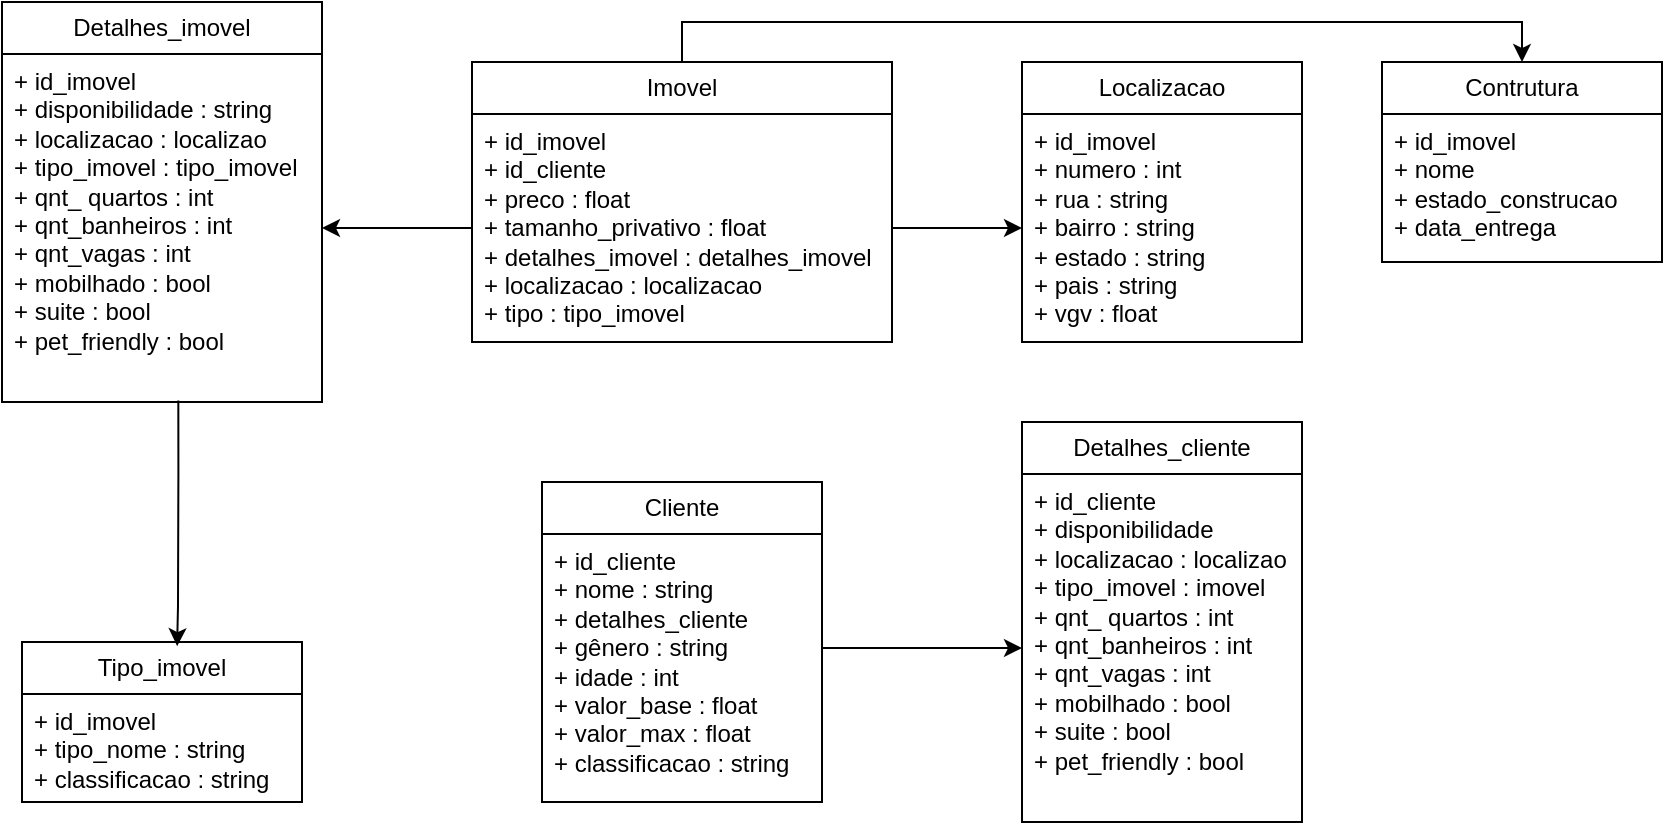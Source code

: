 <mxfile version="21.2.9" type="github">
  <diagram id="C5RBs43oDa-KdzZeNtuy" name="Page-1">
    <mxGraphModel dx="1434" dy="338" grid="1" gridSize="10" guides="1" tooltips="1" connect="1" arrows="1" fold="1" page="1" pageScale="1" pageWidth="827" pageHeight="1169" math="0" shadow="0">
      <root>
        <mxCell id="WIyWlLk6GJQsqaUBKTNV-0" />
        <mxCell id="WIyWlLk6GJQsqaUBKTNV-1" parent="WIyWlLk6GJQsqaUBKTNV-0" />
        <mxCell id="pt_M3kR0GjpwDkTq6W2H-54" style="edgeStyle=orthogonalEdgeStyle;rounded=0;orthogonalLoop=1;jettySize=auto;html=1;entryX=0.5;entryY=0;entryDx=0;entryDy=0;" edge="1" parent="WIyWlLk6GJQsqaUBKTNV-1" source="pt_M3kR0GjpwDkTq6W2H-0" target="pt_M3kR0GjpwDkTq6W2H-52">
          <mxGeometry relative="1" as="geometry">
            <Array as="points">
              <mxPoint x="160" y="30" />
              <mxPoint x="580" y="30" />
            </Array>
          </mxGeometry>
        </mxCell>
        <mxCell id="pt_M3kR0GjpwDkTq6W2H-0" value="Imovel" style="swimlane;fontStyle=0;childLayout=stackLayout;horizontal=1;startSize=26;fillColor=none;horizontalStack=0;resizeParent=1;resizeParentMax=0;resizeLast=0;collapsible=1;marginBottom=0;whiteSpace=wrap;html=1;" vertex="1" parent="WIyWlLk6GJQsqaUBKTNV-1">
          <mxGeometry x="55" y="50" width="210" height="140" as="geometry" />
        </mxCell>
        <mxCell id="pt_M3kR0GjpwDkTq6W2H-3" value="+ id_imovel&lt;br&gt;+ id_cliente&lt;br&gt;+ preco : float&lt;br&gt;+ tamanho_privativo : float&lt;br&gt;+ detalhes_imovel : detalhes_imovel&lt;br&gt;+ localizacao : localizacao&lt;br&gt;+ tipo : tipo_imovel" style="text;strokeColor=none;fillColor=none;align=left;verticalAlign=top;spacingLeft=4;spacingRight=4;overflow=hidden;rotatable=0;points=[[0,0.5],[1,0.5]];portConstraint=eastwest;whiteSpace=wrap;html=1;" vertex="1" parent="pt_M3kR0GjpwDkTq6W2H-0">
          <mxGeometry y="26" width="210" height="114" as="geometry" />
        </mxCell>
        <mxCell id="pt_M3kR0GjpwDkTq6W2H-5" value="Localizacao" style="swimlane;fontStyle=0;childLayout=stackLayout;horizontal=1;startSize=26;fillColor=none;horizontalStack=0;resizeParent=1;resizeParentMax=0;resizeLast=0;collapsible=1;marginBottom=0;whiteSpace=wrap;html=1;" vertex="1" parent="WIyWlLk6GJQsqaUBKTNV-1">
          <mxGeometry x="330" y="50" width="140" height="140" as="geometry">
            <mxRectangle x="260" y="50" width="100" height="30" as="alternateBounds" />
          </mxGeometry>
        </mxCell>
        <mxCell id="pt_M3kR0GjpwDkTq6W2H-6" value="+ id_imovel&lt;br&gt;+ numero : int&lt;br&gt;+ rua : string&lt;br&gt;+ bairro : string&lt;br&gt;+ estado : string&lt;br&gt;+ pais : string&lt;br&gt;+ vgv : float" style="text;strokeColor=none;fillColor=none;align=left;verticalAlign=top;spacingLeft=4;spacingRight=4;overflow=hidden;rotatable=0;points=[[0,0.5],[1,0.5]];portConstraint=eastwest;whiteSpace=wrap;html=1;" vertex="1" parent="pt_M3kR0GjpwDkTq6W2H-5">
          <mxGeometry y="26" width="140" height="114" as="geometry" />
        </mxCell>
        <mxCell id="pt_M3kR0GjpwDkTq6W2H-9" value="Tipo_imovel" style="swimlane;fontStyle=0;childLayout=stackLayout;horizontal=1;startSize=26;fillColor=none;horizontalStack=0;resizeParent=1;resizeParentMax=0;resizeLast=0;collapsible=1;marginBottom=0;whiteSpace=wrap;html=1;" vertex="1" parent="WIyWlLk6GJQsqaUBKTNV-1">
          <mxGeometry x="-170" y="340" width="140" height="80" as="geometry">
            <mxRectangle x="260" y="50" width="100" height="30" as="alternateBounds" />
          </mxGeometry>
        </mxCell>
        <mxCell id="pt_M3kR0GjpwDkTq6W2H-10" value="+ id_imovel&lt;br&gt;+ tipo_nome : string&lt;br&gt;+ classificacao : string" style="text;strokeColor=none;fillColor=none;align=left;verticalAlign=top;spacingLeft=4;spacingRight=4;overflow=hidden;rotatable=0;points=[[0,0.5],[1,0.5]];portConstraint=eastwest;whiteSpace=wrap;html=1;" vertex="1" parent="pt_M3kR0GjpwDkTq6W2H-9">
          <mxGeometry y="26" width="140" height="54" as="geometry" />
        </mxCell>
        <mxCell id="pt_M3kR0GjpwDkTq6W2H-23" value="Cliente" style="swimlane;fontStyle=0;childLayout=stackLayout;horizontal=1;startSize=26;fillColor=none;horizontalStack=0;resizeParent=1;resizeParentMax=0;resizeLast=0;collapsible=1;marginBottom=0;whiteSpace=wrap;html=1;" vertex="1" parent="WIyWlLk6GJQsqaUBKTNV-1">
          <mxGeometry x="90" y="260" width="140" height="160" as="geometry">
            <mxRectangle x="260" y="50" width="100" height="30" as="alternateBounds" />
          </mxGeometry>
        </mxCell>
        <mxCell id="pt_M3kR0GjpwDkTq6W2H-25" value="+ id_cliente&lt;br&gt;+ nome : string&lt;br&gt;+ detalhes_cliente&lt;br&gt;+ gênero : string&lt;br&gt;+ idade : int&lt;br&gt;+ valor_base : float&lt;br&gt;+ valor_max : float&lt;br&gt;+ classificacao : string" style="text;strokeColor=none;fillColor=none;align=left;verticalAlign=top;spacingLeft=4;spacingRight=4;overflow=hidden;rotatable=0;points=[[0,0.5],[1,0.5]];portConstraint=eastwest;whiteSpace=wrap;html=1;" vertex="1" parent="pt_M3kR0GjpwDkTq6W2H-23">
          <mxGeometry y="26" width="140" height="134" as="geometry" />
        </mxCell>
        <mxCell id="pt_M3kR0GjpwDkTq6W2H-30" value="Detalhes_cliente" style="swimlane;fontStyle=0;childLayout=stackLayout;horizontal=1;startSize=26;fillColor=none;horizontalStack=0;resizeParent=1;resizeParentMax=0;resizeLast=0;collapsible=1;marginBottom=0;whiteSpace=wrap;html=1;" vertex="1" parent="WIyWlLk6GJQsqaUBKTNV-1">
          <mxGeometry x="330" y="230" width="140" height="200" as="geometry">
            <mxRectangle x="260" y="50" width="100" height="30" as="alternateBounds" />
          </mxGeometry>
        </mxCell>
        <mxCell id="pt_M3kR0GjpwDkTq6W2H-31" value="+ id_cliente&lt;br&gt;+ disponibilidade&amp;nbsp;&lt;br&gt;+ localizacao : localizao&lt;br&gt;+ tipo_imovel : imovel&lt;br&gt;+ qnt_ quartos : int&lt;br&gt;+ qnt_banheiros : int&lt;br&gt;+ qnt_vagas : int&lt;br&gt;+ mobilhado : bool&lt;br&gt;+ suite : bool&lt;br&gt;+ pet_friendly : bool" style="text;strokeColor=none;fillColor=none;align=left;verticalAlign=top;spacingLeft=4;spacingRight=4;overflow=hidden;rotatable=0;points=[[0,0.5],[1,0.5]];portConstraint=eastwest;whiteSpace=wrap;html=1;" vertex="1" parent="pt_M3kR0GjpwDkTq6W2H-30">
          <mxGeometry y="26" width="140" height="174" as="geometry" />
        </mxCell>
        <mxCell id="pt_M3kR0GjpwDkTq6W2H-32" value="Detalhes_imovel" style="swimlane;fontStyle=0;childLayout=stackLayout;horizontal=1;startSize=26;fillColor=none;horizontalStack=0;resizeParent=1;resizeParentMax=0;resizeLast=0;collapsible=1;marginBottom=0;whiteSpace=wrap;html=1;" vertex="1" parent="WIyWlLk6GJQsqaUBKTNV-1">
          <mxGeometry x="-180" y="20" width="160" height="200" as="geometry">
            <mxRectangle x="260" y="50" width="100" height="30" as="alternateBounds" />
          </mxGeometry>
        </mxCell>
        <mxCell id="pt_M3kR0GjpwDkTq6W2H-33" value="+ id_imovel&lt;br&gt;+ disponibilidade : string&lt;br&gt;+ localizacao : localizao&lt;br&gt;+ tipo_imovel : tipo_imovel&lt;br&gt;+ qnt_ quartos : int&lt;br&gt;+ qnt_banheiros : int&lt;br&gt;+ qnt_vagas : int&lt;br&gt;+ mobilhado : bool&lt;br&gt;+ suite : bool&lt;br&gt;+ pet_friendly : bool" style="text;strokeColor=none;fillColor=none;align=left;verticalAlign=top;spacingLeft=4;spacingRight=4;overflow=hidden;rotatable=0;points=[[0,0.5],[1,0.5]];portConstraint=eastwest;whiteSpace=wrap;html=1;" vertex="1" parent="pt_M3kR0GjpwDkTq6W2H-32">
          <mxGeometry y="26" width="160" height="174" as="geometry" />
        </mxCell>
        <mxCell id="pt_M3kR0GjpwDkTq6W2H-37" style="edgeStyle=orthogonalEdgeStyle;rounded=0;orthogonalLoop=1;jettySize=auto;html=1;entryX=0.554;entryY=0.026;entryDx=0;entryDy=0;entryPerimeter=0;exitX=0.551;exitY=0.996;exitDx=0;exitDy=0;exitPerimeter=0;" edge="1" parent="WIyWlLk6GJQsqaUBKTNV-1" source="pt_M3kR0GjpwDkTq6W2H-33" target="pt_M3kR0GjpwDkTq6W2H-9">
          <mxGeometry relative="1" as="geometry">
            <Array as="points">
              <mxPoint x="-92" y="255" />
              <mxPoint x="-92" y="322" />
              <mxPoint x="-92" y="322" />
            </Array>
          </mxGeometry>
        </mxCell>
        <mxCell id="pt_M3kR0GjpwDkTq6W2H-44" value="" style="edgeStyle=orthogonalEdgeStyle;rounded=0;orthogonalLoop=1;jettySize=auto;html=1;" edge="1" parent="WIyWlLk6GJQsqaUBKTNV-1" source="pt_M3kR0GjpwDkTq6W2H-3" target="pt_M3kR0GjpwDkTq6W2H-6">
          <mxGeometry relative="1" as="geometry" />
        </mxCell>
        <mxCell id="pt_M3kR0GjpwDkTq6W2H-45" value="" style="edgeStyle=orthogonalEdgeStyle;rounded=0;orthogonalLoop=1;jettySize=auto;html=1;" edge="1" parent="WIyWlLk6GJQsqaUBKTNV-1" source="pt_M3kR0GjpwDkTq6W2H-3" target="pt_M3kR0GjpwDkTq6W2H-33">
          <mxGeometry relative="1" as="geometry" />
        </mxCell>
        <mxCell id="pt_M3kR0GjpwDkTq6W2H-46" value="" style="edgeStyle=orthogonalEdgeStyle;rounded=0;orthogonalLoop=1;jettySize=auto;html=1;" edge="1" parent="WIyWlLk6GJQsqaUBKTNV-1" source="pt_M3kR0GjpwDkTq6W2H-25" target="pt_M3kR0GjpwDkTq6W2H-31">
          <mxGeometry relative="1" as="geometry">
            <Array as="points">
              <mxPoint x="250" y="343" />
              <mxPoint x="250" y="343" />
            </Array>
          </mxGeometry>
        </mxCell>
        <mxCell id="pt_M3kR0GjpwDkTq6W2H-52" value="Contrutura" style="swimlane;fontStyle=0;childLayout=stackLayout;horizontal=1;startSize=26;fillColor=none;horizontalStack=0;resizeParent=1;resizeParentMax=0;resizeLast=0;collapsible=1;marginBottom=0;whiteSpace=wrap;html=1;" vertex="1" parent="WIyWlLk6GJQsqaUBKTNV-1">
          <mxGeometry x="510" y="50" width="140" height="100" as="geometry">
            <mxRectangle x="260" y="50" width="100" height="30" as="alternateBounds" />
          </mxGeometry>
        </mxCell>
        <mxCell id="pt_M3kR0GjpwDkTq6W2H-53" value="+ id_imovel&lt;br&gt;+ nome&lt;br&gt;+ estado_construcao&lt;br&gt;+ data_entrega" style="text;strokeColor=none;fillColor=none;align=left;verticalAlign=top;spacingLeft=4;spacingRight=4;overflow=hidden;rotatable=0;points=[[0,0.5],[1,0.5]];portConstraint=eastwest;whiteSpace=wrap;html=1;" vertex="1" parent="pt_M3kR0GjpwDkTq6W2H-52">
          <mxGeometry y="26" width="140" height="74" as="geometry" />
        </mxCell>
      </root>
    </mxGraphModel>
  </diagram>
</mxfile>

